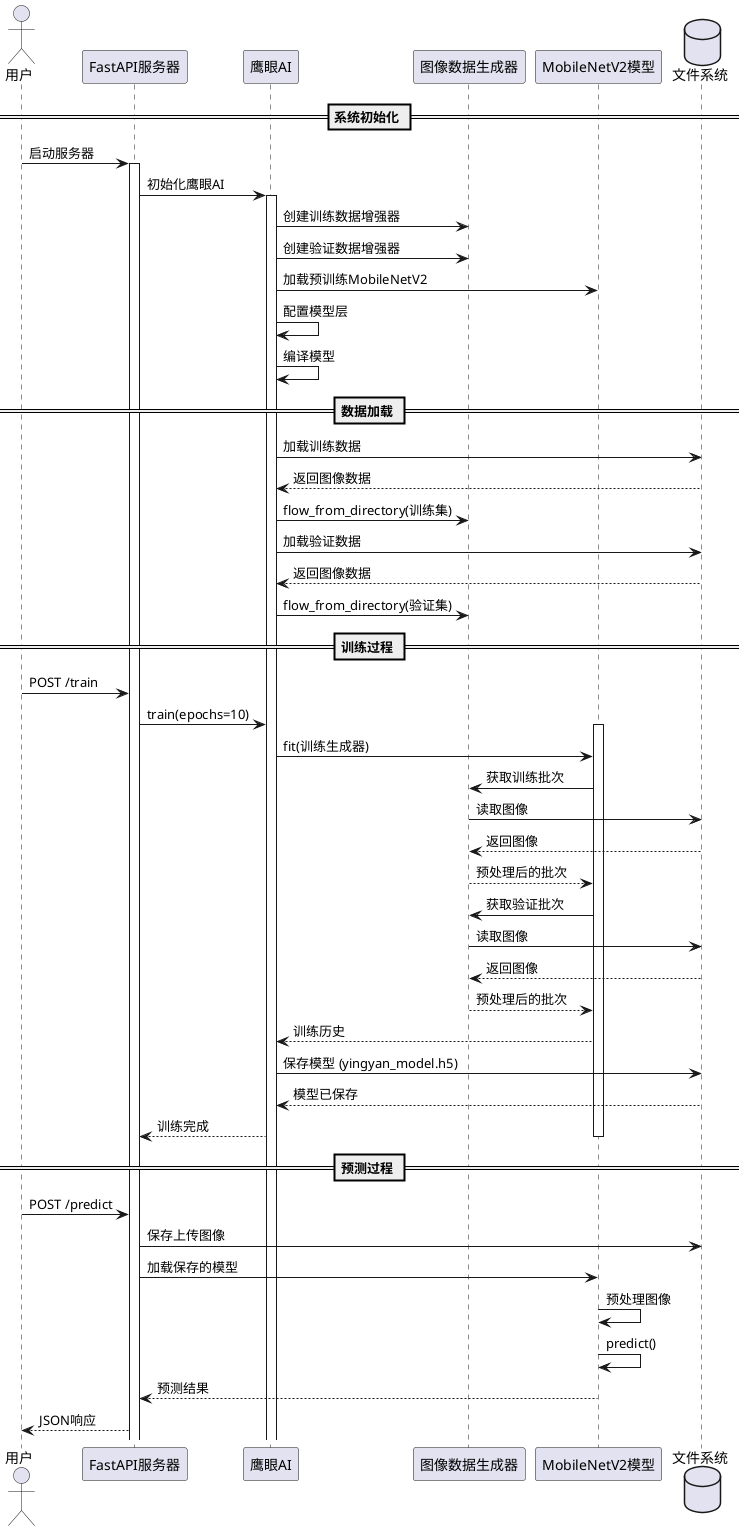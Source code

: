 @startuml 鹰眼AI系统时序图

actor 用户
participant "FastAPI服务器" as API
participant "鹰眼AI" as AI
participant "图像数据生成器" as DataGen
participant "MobileNetV2模型" as Model
database "文件系统" as FS

== 系统初始化 ==
用户 -> API: 启动服务器
activate API

API -> AI: 初始化鹰眼AI
activate AI

AI -> DataGen: 创建训练数据增强器
AI -> DataGen: 创建验证数据增强器
AI -> Model: 加载预训练MobileNetV2
AI -> AI: 配置模型层
AI -> AI: 编译模型

== 数据加载 ==
AI -> FS: 加载训练数据
FS --> AI: 返回图像数据
AI -> DataGen: flow_from_directory(训练集)
AI -> FS: 加载验证数据
FS --> AI: 返回图像数据
AI -> DataGen: flow_from_directory(验证集)

== 训练过程 ==
用户 -> API: POST /train
API -> AI: train(epochs=10)
activate Model

AI -> Model: fit(训练生成器)
Model -> DataGen: 获取训练批次
DataGen -> FS: 读取图像
FS --> DataGen: 返回图像
DataGen --> Model: 预处理后的批次

Model -> DataGen: 获取验证批次
DataGen -> FS: 读取图像
FS --> DataGen: 返回图像
DataGen --> Model: 预处理后的批次

Model --> AI: 训练历史
AI -> FS: 保存模型 (yingyan_model.h5)
FS --> AI: 模型已保存
AI --> API: 训练完成

deactivate Model

== 预测过程 ==
用户 -> API: POST /predict
API -> FS: 保存上传图像
API -> Model: 加载保存的模型
Model -> Model: 预处理图像
Model -> Model: predict()
Model --> API: 预测结果
API --> 用户: JSON响应

@enduml